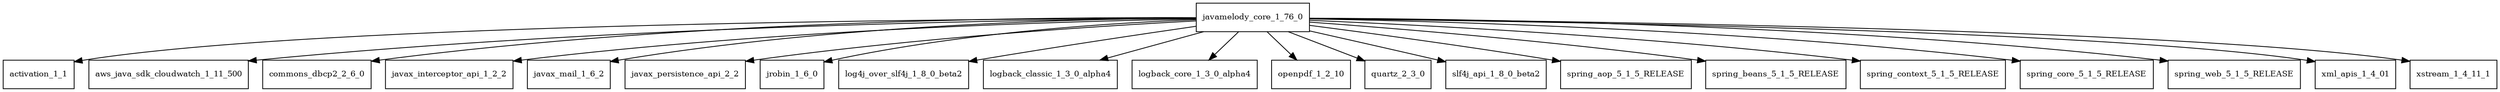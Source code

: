 digraph javamelody_core_1_76_0_dependencies {
  node [shape = box, fontsize=10.0];
  javamelody_core_1_76_0 -> activation_1_1;
  javamelody_core_1_76_0 -> aws_java_sdk_cloudwatch_1_11_500;
  javamelody_core_1_76_0 -> commons_dbcp2_2_6_0;
  javamelody_core_1_76_0 -> javax_interceptor_api_1_2_2;
  javamelody_core_1_76_0 -> javax_mail_1_6_2;
  javamelody_core_1_76_0 -> javax_persistence_api_2_2;
  javamelody_core_1_76_0 -> jrobin_1_6_0;
  javamelody_core_1_76_0 -> log4j_over_slf4j_1_8_0_beta2;
  javamelody_core_1_76_0 -> logback_classic_1_3_0_alpha4;
  javamelody_core_1_76_0 -> logback_core_1_3_0_alpha4;
  javamelody_core_1_76_0 -> openpdf_1_2_10;
  javamelody_core_1_76_0 -> quartz_2_3_0;
  javamelody_core_1_76_0 -> slf4j_api_1_8_0_beta2;
  javamelody_core_1_76_0 -> spring_aop_5_1_5_RELEASE;
  javamelody_core_1_76_0 -> spring_beans_5_1_5_RELEASE;
  javamelody_core_1_76_0 -> spring_context_5_1_5_RELEASE;
  javamelody_core_1_76_0 -> spring_core_5_1_5_RELEASE;
  javamelody_core_1_76_0 -> spring_web_5_1_5_RELEASE;
  javamelody_core_1_76_0 -> xml_apis_1_4_01;
  javamelody_core_1_76_0 -> xstream_1_4_11_1;
}

